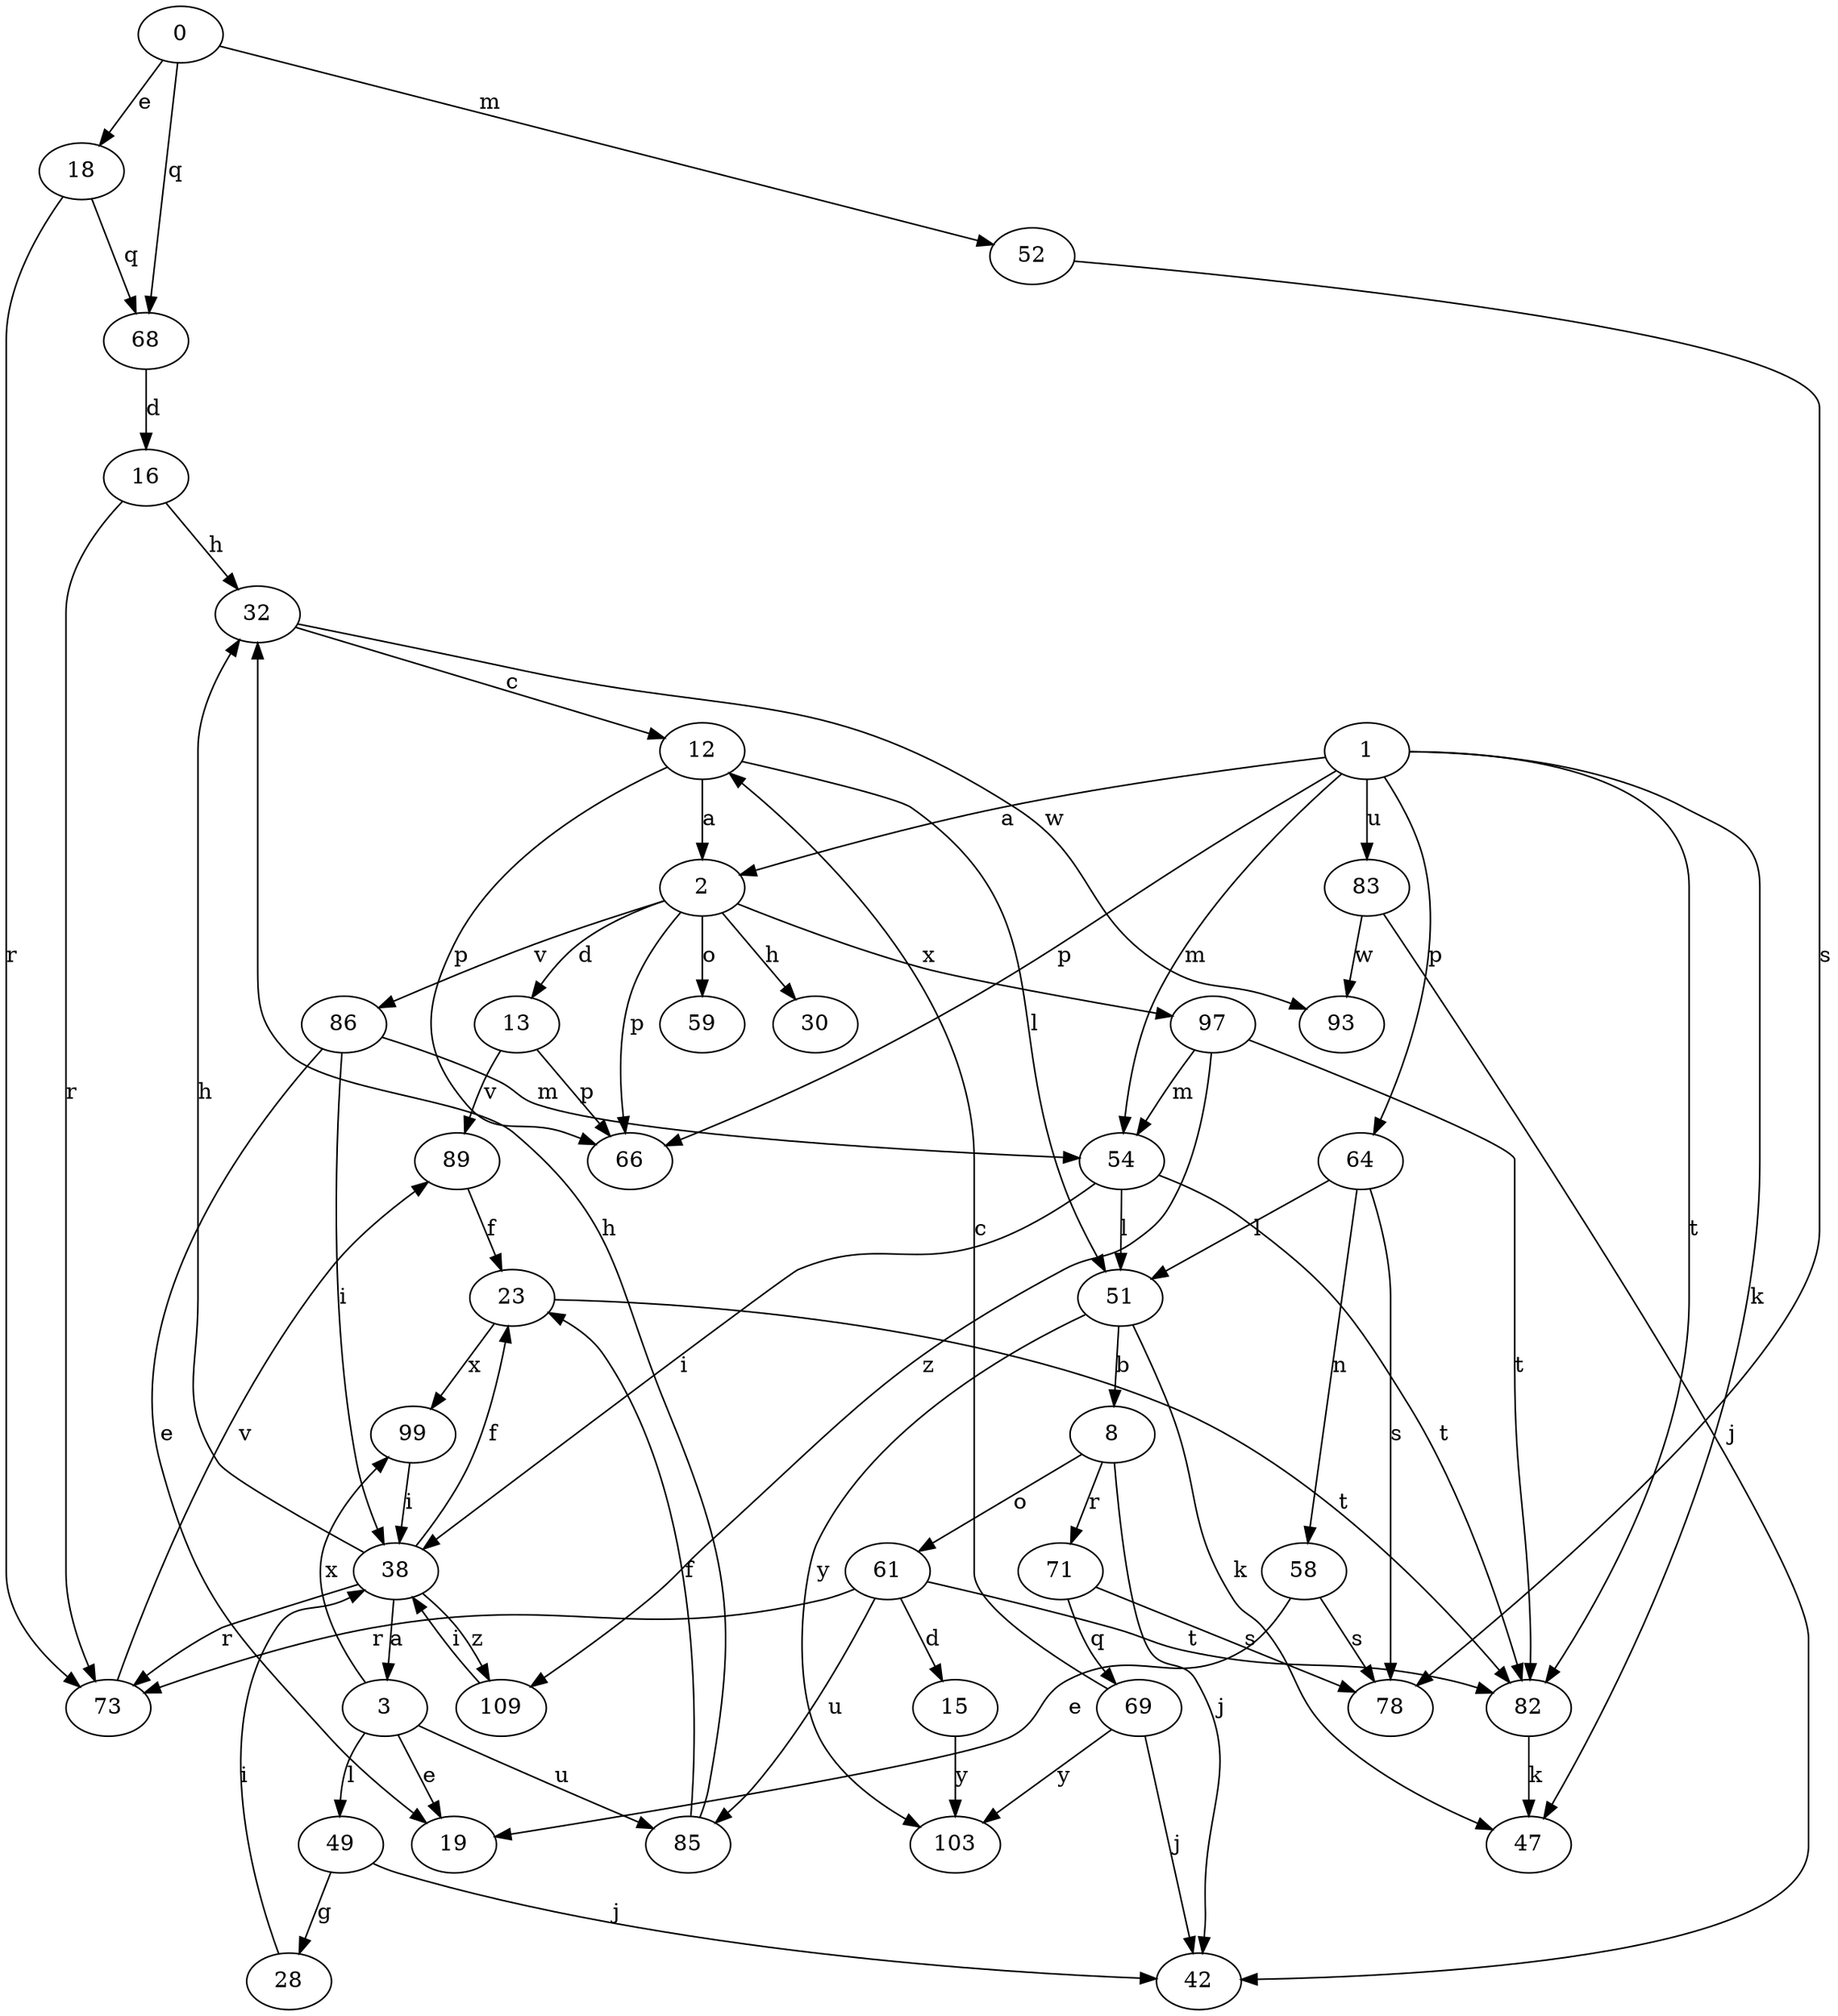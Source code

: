 strict digraph  {
0;
1;
2;
3;
8;
12;
13;
15;
16;
18;
19;
23;
28;
30;
32;
38;
42;
47;
49;
51;
52;
54;
58;
59;
61;
64;
66;
68;
69;
71;
73;
78;
82;
83;
85;
86;
89;
93;
97;
99;
103;
109;
0 -> 18  [label=e];
0 -> 52  [label=m];
0 -> 68  [label=q];
1 -> 2  [label=a];
1 -> 47  [label=k];
1 -> 54  [label=m];
1 -> 64  [label=p];
1 -> 66  [label=p];
1 -> 82  [label=t];
1 -> 83  [label=u];
2 -> 13  [label=d];
2 -> 30  [label=h];
2 -> 59  [label=o];
2 -> 66  [label=p];
2 -> 86  [label=v];
2 -> 97  [label=x];
3 -> 19  [label=e];
3 -> 49  [label=l];
3 -> 85  [label=u];
3 -> 99  [label=x];
8 -> 42  [label=j];
8 -> 61  [label=o];
8 -> 71  [label=r];
12 -> 2  [label=a];
12 -> 51  [label=l];
12 -> 66  [label=p];
13 -> 66  [label=p];
13 -> 89  [label=v];
15 -> 103  [label=y];
16 -> 32  [label=h];
16 -> 73  [label=r];
18 -> 68  [label=q];
18 -> 73  [label=r];
23 -> 82  [label=t];
23 -> 99  [label=x];
28 -> 38  [label=i];
32 -> 12  [label=c];
32 -> 93  [label=w];
38 -> 3  [label=a];
38 -> 23  [label=f];
38 -> 32  [label=h];
38 -> 73  [label=r];
38 -> 109  [label=z];
49 -> 28  [label=g];
49 -> 42  [label=j];
51 -> 8  [label=b];
51 -> 47  [label=k];
51 -> 103  [label=y];
52 -> 78  [label=s];
54 -> 38  [label=i];
54 -> 51  [label=l];
54 -> 82  [label=t];
58 -> 19  [label=e];
58 -> 78  [label=s];
61 -> 15  [label=d];
61 -> 73  [label=r];
61 -> 82  [label=t];
61 -> 85  [label=u];
64 -> 51  [label=l];
64 -> 58  [label=n];
64 -> 78  [label=s];
68 -> 16  [label=d];
69 -> 12  [label=c];
69 -> 42  [label=j];
69 -> 103  [label=y];
71 -> 69  [label=q];
71 -> 78  [label=s];
73 -> 89  [label=v];
82 -> 47  [label=k];
83 -> 42  [label=j];
83 -> 93  [label=w];
85 -> 23  [label=f];
85 -> 32  [label=h];
86 -> 19  [label=e];
86 -> 38  [label=i];
86 -> 54  [label=m];
89 -> 23  [label=f];
97 -> 54  [label=m];
97 -> 82  [label=t];
97 -> 109  [label=z];
99 -> 38  [label=i];
109 -> 38  [label=i];
}
